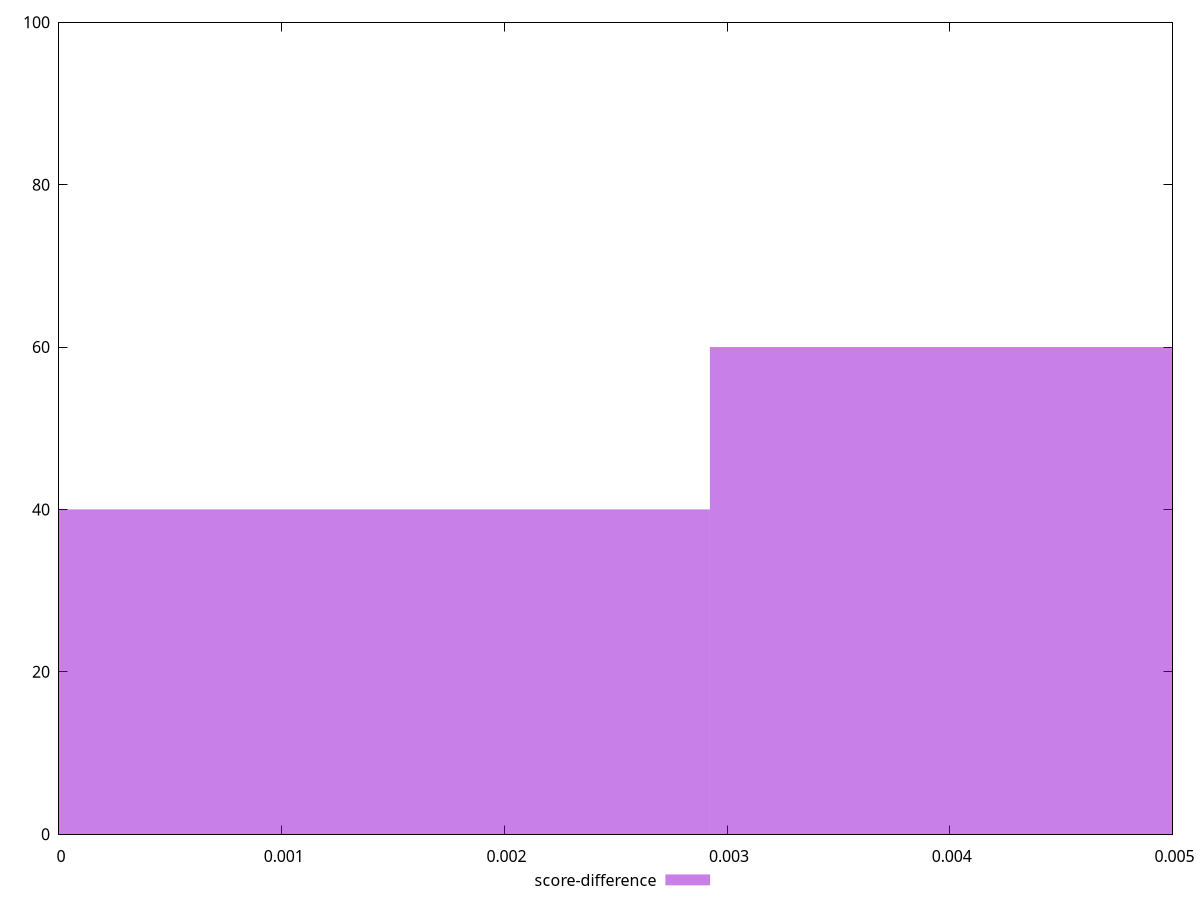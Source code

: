 reset

$scoreDifference <<EOF
0 40
0.005845410554079586 60
EOF

set key outside below
set boxwidth 0.005845410554079586
set xrange [0:0.0050000000000000044]
set yrange [0:100]
set trange [0:100]
set style fill transparent solid 0.5 noborder
set terminal svg size 640, 490 enhanced background rgb 'white'
set output "reprap/unminified-javascript/samples/pages/score-difference/histogram.svg"

plot $scoreDifference title "score-difference" with boxes

reset
